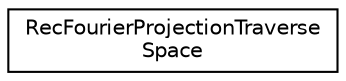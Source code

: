 digraph "Graphical Class Hierarchy"
{
  edge [fontname="Helvetica",fontsize="10",labelfontname="Helvetica",labelfontsize="10"];
  node [fontname="Helvetica",fontsize="10",shape=record];
  rankdir="LR";
  Node0 [label="RecFourierProjectionTraverse\lSpace",height=0.2,width=0.4,color="black", fillcolor="white", style="filled",URL="$structRecFourierProjectionTraverseSpace.html"];
}
